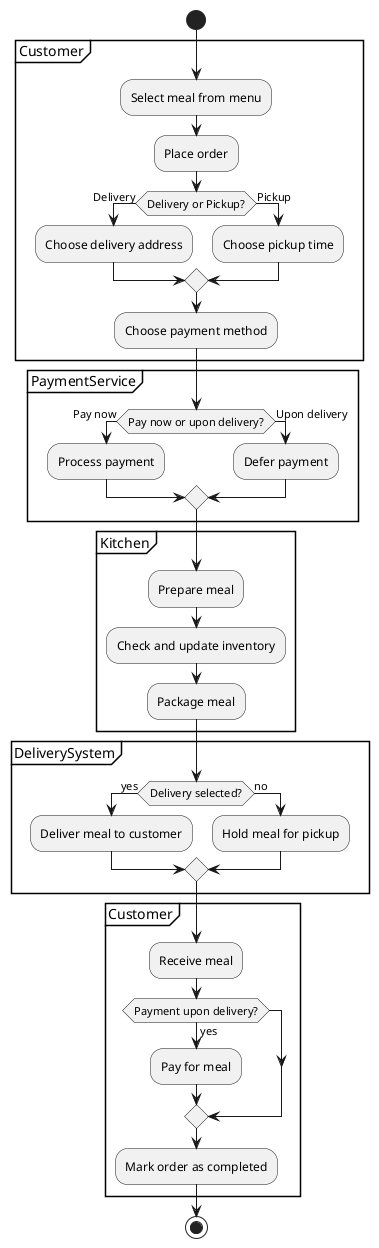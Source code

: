 @startuml
start
partition Customer {
  :Select meal from menu;
  :Place order;
  if (Delivery or Pickup?) then (Delivery)
    :Choose delivery address;
  else (Pickup)
    :Choose pickup time;
  endif
  :Choose payment method;
}

partition PaymentService {
  if (Pay now or upon delivery?) then (Pay now)
    :Process payment;
  else (Upon delivery)
    :Defer payment;
  endif
}

partition Kitchen {
  :Prepare meal;
  :Check and update inventory;
  :Package meal;
}

partition DeliverySystem {
  if (Delivery selected?) then (yes)
    :Deliver meal to customer;
  else (no)
    :Hold meal for pickup;
  endif
}

partition Customer {
  :Receive meal;
  if (Payment upon delivery?) then (yes)
    :Pay for meal;
  endif
  :Mark order as completed;
}
stop
@enduml
